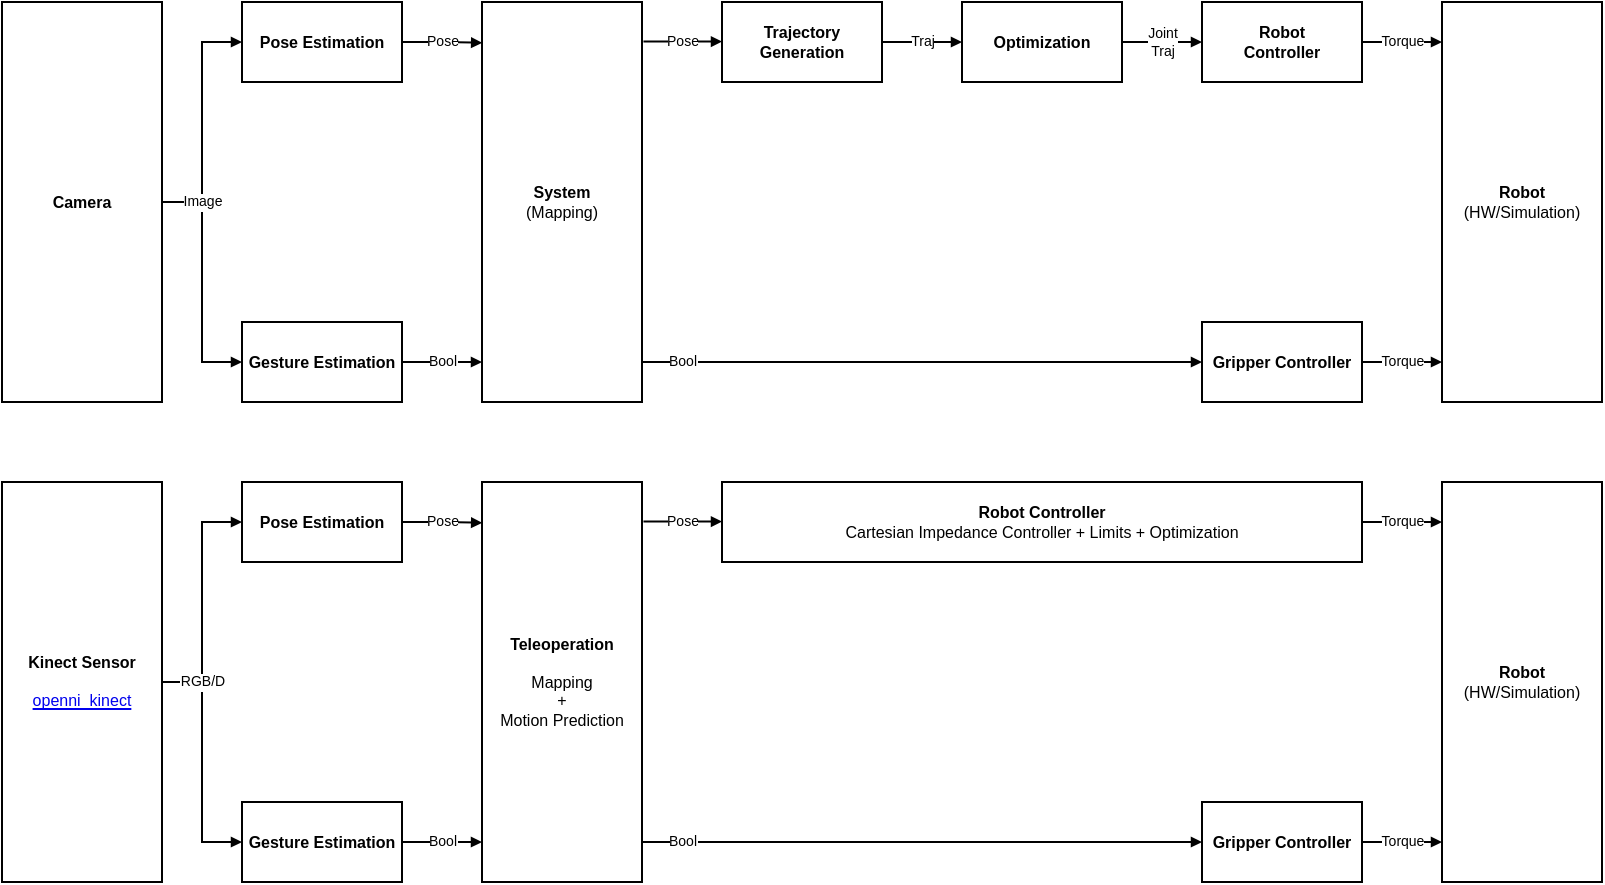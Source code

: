 <mxfile version="16.5.1" type="device"><diagram id="sIKlOXvaTd2bfkBZcvud" name="Page-1"><mxGraphModel dx="1019" dy="699" grid="1" gridSize="10" guides="1" tooltips="1" connect="1" arrows="1" fold="1" page="0" pageScale="1" pageWidth="827" pageHeight="1169" math="1" shadow="0"><root><mxCell id="0"/><mxCell id="1" parent="0"/><mxCell id="rlkqqfEPWnfX4D4rXlER-2" value="Camera" style="rounded=0;whiteSpace=wrap;html=1;fontSize=8;labelBackgroundColor=default;endArrow=block;startArrow=none;startFill=0;endFill=1;endSize=3;fontStyle=1;strokeWidth=1;" parent="1" vertex="1"><mxGeometry x="80" y="80" width="80" height="200" as="geometry"/></mxCell><mxCell id="rlkqqfEPWnfX4D4rXlER-3" value="Pose Estimation" style="rounded=0;whiteSpace=wrap;html=1;fontSize=8;labelBackgroundColor=default;endArrow=block;startArrow=none;startFill=0;endFill=1;endSize=3;fontStyle=1;strokeWidth=1;" parent="1" vertex="1"><mxGeometry x="200" y="80" width="80" height="40" as="geometry"/></mxCell><mxCell id="rlkqqfEPWnfX4D4rXlER-5" value="System&lt;br style=&quot;font-size: 8px&quot;&gt;&lt;span style=&quot;font-weight: normal&quot;&gt;(Mapping)&lt;/span&gt;" style="rounded=0;whiteSpace=wrap;html=1;fontSize=8;labelBackgroundColor=default;endArrow=block;startArrow=none;startFill=0;endFill=1;endSize=3;fontStyle=1;strokeWidth=1;" parent="1" vertex="1"><mxGeometry x="320" y="80" width="80" height="200" as="geometry"/></mxCell><mxCell id="rlkqqfEPWnfX4D4rXlER-28" value="Pose" style="edgeStyle=orthogonalEdgeStyle;rounded=0;orthogonalLoop=1;jettySize=auto;html=1;fontSize=7;startArrow=none;startFill=0;endArrow=block;endFill=1;strokeWidth=1;endSize=3;exitX=1;exitY=0.5;exitDx=0;exitDy=0;entryX=0.001;entryY=0.102;entryDx=0;entryDy=0;entryPerimeter=0;" parent="1" source="rlkqqfEPWnfX4D4rXlER-3" target="rlkqqfEPWnfX4D4rXlER-5" edge="1"><mxGeometry relative="1" as="geometry"><Array as="points"/></mxGeometry></mxCell><mxCell id="rlkqqfEPWnfX4D4rXlER-6" value="Trajectory&lt;br style=&quot;font-size: 8px;&quot;&gt;Generation" style="rounded=0;whiteSpace=wrap;html=1;fontSize=8;labelBackgroundColor=default;endArrow=block;startArrow=none;startFill=0;endFill=1;endSize=3;fontStyle=1;strokeWidth=1;" parent="1" vertex="1"><mxGeometry x="440" y="80" width="80" height="40" as="geometry"/></mxCell><mxCell id="rlkqqfEPWnfX4D4rXlER-12" value="Pose" style="edgeStyle=orthogonalEdgeStyle;rounded=0;orthogonalLoop=1;jettySize=auto;html=1;fontSize=7;endArrow=block;startArrow=none;startFill=0;endFill=1;endSize=3;entryX=0;entryY=0.5;entryDx=0;entryDy=0;exitX=1.009;exitY=0.099;exitDx=0;exitDy=0;exitPerimeter=0;spacing=2;strokeWidth=1;" parent="1" source="rlkqqfEPWnfX4D4rXlER-5" target="rlkqqfEPWnfX4D4rXlER-6" edge="1"><mxGeometry relative="1" as="geometry"><mxPoint x="320" y="100" as="sourcePoint"/><Array as="points"/></mxGeometry></mxCell><mxCell id="rlkqqfEPWnfX4D4rXlER-7" value="Optimization" style="rounded=0;whiteSpace=wrap;html=1;fontSize=8;labelBackgroundColor=default;endArrow=block;startArrow=none;startFill=0;endFill=1;endSize=3;fontStyle=1;strokeWidth=1;" parent="1" vertex="1"><mxGeometry x="560" y="80" width="80" height="40" as="geometry"/></mxCell><mxCell id="rlkqqfEPWnfX4D4rXlER-23" value="Traj" style="edgeStyle=orthogonalEdgeStyle;rounded=0;orthogonalLoop=1;jettySize=auto;html=1;fontSize=7;startArrow=none;startFill=0;endArrow=block;endFill=1;endSize=3;strokeWidth=1;" parent="1" source="rlkqqfEPWnfX4D4rXlER-6" target="rlkqqfEPWnfX4D4rXlER-7" edge="1"><mxGeometry relative="1" as="geometry"/></mxCell><mxCell id="rlkqqfEPWnfX4D4rXlER-29" value="Bool" style="edgeStyle=orthogonalEdgeStyle;rounded=0;orthogonalLoop=1;jettySize=auto;html=1;fontSize=7;startArrow=none;startFill=0;endArrow=block;endFill=1;entryX=0;entryY=0.9;entryDx=0;entryDy=0;entryPerimeter=0;endSize=3;strokeWidth=1;" parent="1" source="rlkqqfEPWnfX4D4rXlER-8" target="rlkqqfEPWnfX4D4rXlER-5" edge="1"><mxGeometry relative="1" as="geometry"/></mxCell><mxCell id="rlkqqfEPWnfX4D4rXlER-8" value="Gesture Estimation" style="rounded=0;whiteSpace=wrap;html=1;fontSize=8;labelBackgroundColor=default;endArrow=block;startArrow=none;startFill=0;endFill=1;endSize=3;fontStyle=1;strokeWidth=1;" parent="1" vertex="1"><mxGeometry x="200" y="240" width="80" height="40" as="geometry"/></mxCell><mxCell id="rlkqqfEPWnfX4D4rXlER-27" style="edgeStyle=orthogonalEdgeStyle;rounded=0;orthogonalLoop=1;jettySize=auto;html=1;entryX=0;entryY=0.5;entryDx=0;entryDy=0;fontSize=7;startArrow=none;startFill=0;endArrow=block;endFill=1;endSize=3;strokeWidth=1;" parent="1" source="rlkqqfEPWnfX4D4rXlER-2" target="rlkqqfEPWnfX4D4rXlER-8" edge="1"><mxGeometry relative="1" as="geometry"/></mxCell><mxCell id="rlkqqfEPWnfX4D4rXlER-14" value="Robot&lt;br style=&quot;font-size: 8px;&quot;&gt;Controller" style="rounded=0;whiteSpace=wrap;html=1;fontSize=8;labelBackgroundColor=default;endArrow=block;startArrow=none;startFill=0;endFill=1;endSize=3;fontStyle=1;strokeWidth=1;" parent="1" vertex="1"><mxGeometry x="680" y="80" width="80" height="40" as="geometry"/></mxCell><mxCell id="rlkqqfEPWnfX4D4rXlER-31" value="Joint&lt;br&gt;Traj" style="edgeStyle=orthogonalEdgeStyle;rounded=0;orthogonalLoop=1;jettySize=auto;html=1;fontSize=7;startArrow=none;startFill=0;endArrow=block;endFill=1;endSize=3;strokeWidth=1;labelBackgroundColor=default;" parent="1" source="rlkqqfEPWnfX4D4rXlER-7" target="rlkqqfEPWnfX4D4rXlER-14" edge="1"><mxGeometry relative="1" as="geometry"/></mxCell><mxCell id="rlkqqfEPWnfX4D4rXlER-15" value="Gripper Controller" style="rounded=0;whiteSpace=wrap;html=1;fontSize=8;labelBackgroundColor=default;endArrow=block;startArrow=none;startFill=0;endFill=1;endSize=3;fontStyle=1;strokeWidth=1;" parent="1" vertex="1"><mxGeometry x="680" y="240" width="80" height="40" as="geometry"/></mxCell><mxCell id="rlkqqfEPWnfX4D4rXlER-25" style="edgeStyle=orthogonalEdgeStyle;rounded=0;orthogonalLoop=1;jettySize=auto;html=1;entryX=0;entryY=0.5;entryDx=0;entryDy=0;fontSize=7;startArrow=none;startFill=0;endArrow=block;endFill=1;endSize=3;strokeWidth=1;spacing=2;" parent="1" source="rlkqqfEPWnfX4D4rXlER-5" target="rlkqqfEPWnfX4D4rXlER-15" edge="1"><mxGeometry relative="1" as="geometry"><Array as="points"><mxPoint x="430" y="260"/><mxPoint x="430" y="260"/></Array></mxGeometry></mxCell><mxCell id="9_P7Z_3akrhzbT0EV4F8-1" value="Bool&lt;br style=&quot;font-size: 7px;&quot;&gt;" style="edgeLabel;html=1;align=center;verticalAlign=middle;resizable=0;points=[];fontSize=7;" parent="rlkqqfEPWnfX4D4rXlER-25" vertex="1" connectable="0"><mxGeometry x="-0.063" y="1" relative="1" as="geometry"><mxPoint x="-111" y="1" as="offset"/></mxGeometry></mxCell><mxCell id="rlkqqfEPWnfX4D4rXlER-16" value="Robot&lt;br&gt;&lt;span style=&quot;font-weight: normal&quot;&gt;(HW/Simulation)&lt;/span&gt;" style="rounded=0;whiteSpace=wrap;html=1;fontSize=8;labelBackgroundColor=default;endArrow=block;startArrow=none;startFill=0;endFill=1;endSize=3;fontStyle=1;strokeWidth=1;" parent="1" vertex="1"><mxGeometry x="800" y="80" width="80" height="200" as="geometry"/></mxCell><mxCell id="rlkqqfEPWnfX4D4rXlER-17" value="Torque" style="edgeStyle=orthogonalEdgeStyle;rounded=0;orthogonalLoop=1;jettySize=auto;html=1;fontSize=7;endArrow=block;startArrow=none;startFill=0;endFill=1;endSize=3;entryX=0;entryY=0.1;entryDx=0;entryDy=0;entryPerimeter=0;strokeWidth=1;" parent="1" source="rlkqqfEPWnfX4D4rXlER-14" target="rlkqqfEPWnfX4D4rXlER-16" edge="1"><mxGeometry relative="1" as="geometry"><mxPoint x="790" y="100" as="targetPoint"/></mxGeometry></mxCell><mxCell id="rlkqqfEPWnfX4D4rXlER-18" value="Torque" style="edgeStyle=orthogonalEdgeStyle;rounded=0;orthogonalLoop=1;jettySize=auto;html=1;fontSize=7;endArrow=block;startArrow=none;startFill=0;endFill=1;endSize=3;strokeWidth=1;" parent="1" source="rlkqqfEPWnfX4D4rXlER-15" target="rlkqqfEPWnfX4D4rXlER-16" edge="1"><mxGeometry relative="1" as="geometry"><Array as="points"><mxPoint x="790" y="260"/><mxPoint x="790" y="260"/></Array></mxGeometry></mxCell><mxCell id="rlkqqfEPWnfX4D4rXlER-4" value="Image" style="edgeStyle=orthogonalEdgeStyle;rounded=0;orthogonalLoop=1;jettySize=auto;html=1;fontSize=7;exitX=1;exitY=0.5;exitDx=0;exitDy=0;endArrow=block;startArrow=none;startFill=0;endFill=1;endSize=3;strokeWidth=1;" parent="1" source="rlkqqfEPWnfX4D4rXlER-2" edge="1"><mxGeometry x="-0.666" relative="1" as="geometry"><mxPoint x="200" y="100" as="targetPoint"/><Array as="points"><mxPoint x="180" y="180"/><mxPoint x="180" y="100"/></Array><mxPoint as="offset"/></mxGeometry></mxCell><mxCell id="Evp4Yc5F_K5RJVZXhbJY-1" value="Kinect Sensor&lt;br&gt;&lt;br&gt;&lt;a class=&quot;backlink&quot; href=&quot;https://wiki.ros.org/action/fullsearch/openni_kinect?action=fullsearch&amp;amp;context=180&amp;amp;value=linkto%3A%22openni_kinect%22&quot; title=&quot;Click to do a full-text search for this title&quot; style=&quot;font-weight: normal&quot;&gt;openni_kinect&lt;/a&gt;" style="rounded=0;whiteSpace=wrap;html=1;fontSize=8;labelBackgroundColor=default;endArrow=block;startArrow=none;startFill=0;endFill=1;endSize=3;fontStyle=1;strokeWidth=1;" vertex="1" parent="1"><mxGeometry x="80" y="320" width="80" height="200" as="geometry"/></mxCell><mxCell id="Evp4Yc5F_K5RJVZXhbJY-2" value="Pose Estimation" style="rounded=0;whiteSpace=wrap;html=1;fontSize=8;labelBackgroundColor=default;endArrow=block;startArrow=none;startFill=0;endFill=1;endSize=3;fontStyle=1;strokeWidth=1;" vertex="1" parent="1"><mxGeometry x="200" y="320" width="80" height="40" as="geometry"/></mxCell><mxCell id="Evp4Yc5F_K5RJVZXhbJY-3" value="Teleoperation&lt;br&gt;&lt;br style=&quot;font-size: 8px&quot;&gt;&lt;span style=&quot;font-weight: normal&quot;&gt;Mapping&lt;br&gt;+&lt;br&gt;Motion Prediction&lt;/span&gt;" style="rounded=0;whiteSpace=wrap;html=1;fontSize=8;labelBackgroundColor=default;endArrow=block;startArrow=none;startFill=0;endFill=1;endSize=3;fontStyle=1;strokeWidth=1;" vertex="1" parent="1"><mxGeometry x="320" y="320" width="80" height="200" as="geometry"/></mxCell><mxCell id="Evp4Yc5F_K5RJVZXhbJY-4" value="Pose" style="edgeStyle=orthogonalEdgeStyle;rounded=0;orthogonalLoop=1;jettySize=auto;html=1;fontSize=7;startArrow=none;startFill=0;endArrow=block;endFill=1;strokeWidth=1;endSize=3;exitX=1;exitY=0.5;exitDx=0;exitDy=0;entryX=0.001;entryY=0.102;entryDx=0;entryDy=0;entryPerimeter=0;" edge="1" source="Evp4Yc5F_K5RJVZXhbJY-2" target="Evp4Yc5F_K5RJVZXhbJY-3" parent="1"><mxGeometry relative="1" as="geometry"><Array as="points"/></mxGeometry></mxCell><mxCell id="Evp4Yc5F_K5RJVZXhbJY-6" value="Pose" style="edgeStyle=orthogonalEdgeStyle;rounded=0;orthogonalLoop=1;jettySize=auto;html=1;fontSize=7;endArrow=block;startArrow=none;startFill=0;endFill=1;endSize=3;entryX=0;entryY=0.5;entryDx=0;entryDy=0;exitX=1.009;exitY=0.099;exitDx=0;exitDy=0;exitPerimeter=0;spacing=2;strokeWidth=1;" edge="1" source="Evp4Yc5F_K5RJVZXhbJY-3" parent="1"><mxGeometry relative="1" as="geometry"><mxPoint x="320" y="340" as="sourcePoint"/><Array as="points"/><mxPoint x="440" y="340" as="targetPoint"/></mxGeometry></mxCell><mxCell id="Evp4Yc5F_K5RJVZXhbJY-8" value="Traj" style="edgeStyle=orthogonalEdgeStyle;rounded=0;orthogonalLoop=1;jettySize=auto;html=1;fontSize=7;startArrow=none;startFill=0;endArrow=block;endFill=1;endSize=3;strokeWidth=1;" edge="1" target="Evp4Yc5F_K5RJVZXhbJY-7" parent="1"><mxGeometry relative="1" as="geometry"><mxPoint x="520" y="340" as="sourcePoint"/></mxGeometry></mxCell><mxCell id="Evp4Yc5F_K5RJVZXhbJY-9" value="Bool" style="edgeStyle=orthogonalEdgeStyle;rounded=0;orthogonalLoop=1;jettySize=auto;html=1;fontSize=7;startArrow=none;startFill=0;endArrow=block;endFill=1;entryX=0;entryY=0.9;entryDx=0;entryDy=0;entryPerimeter=0;endSize=3;strokeWidth=1;" edge="1" source="Evp4Yc5F_K5RJVZXhbJY-10" target="Evp4Yc5F_K5RJVZXhbJY-3" parent="1"><mxGeometry relative="1" as="geometry"/></mxCell><mxCell id="Evp4Yc5F_K5RJVZXhbJY-10" value="Gesture Estimation" style="rounded=0;whiteSpace=wrap;html=1;fontSize=8;labelBackgroundColor=default;endArrow=block;startArrow=none;startFill=0;endFill=1;endSize=3;fontStyle=1;strokeWidth=1;" vertex="1" parent="1"><mxGeometry x="200" y="480" width="80" height="40" as="geometry"/></mxCell><mxCell id="Evp4Yc5F_K5RJVZXhbJY-11" style="edgeStyle=orthogonalEdgeStyle;rounded=0;orthogonalLoop=1;jettySize=auto;html=1;entryX=0;entryY=0.5;entryDx=0;entryDy=0;fontSize=7;startArrow=none;startFill=0;endArrow=block;endFill=1;endSize=3;strokeWidth=1;" edge="1" source="Evp4Yc5F_K5RJVZXhbJY-1" target="Evp4Yc5F_K5RJVZXhbJY-10" parent="1"><mxGeometry relative="1" as="geometry"/></mxCell><mxCell id="Evp4Yc5F_K5RJVZXhbJY-12" value="Robot Controller&lt;br&gt;&lt;span style=&quot;font-weight: normal&quot;&gt;Cartesian Impedance Controller + Limits + Optimization&lt;/span&gt;" style="rounded=0;whiteSpace=wrap;html=1;fontSize=8;labelBackgroundColor=default;endArrow=block;startArrow=none;startFill=0;endFill=1;endSize=3;fontStyle=1;strokeWidth=1;" vertex="1" parent="1"><mxGeometry x="440" y="320" width="320" height="40" as="geometry"/></mxCell><mxCell id="Evp4Yc5F_K5RJVZXhbJY-14" value="Gripper Controller" style="rounded=0;whiteSpace=wrap;html=1;fontSize=8;labelBackgroundColor=default;endArrow=block;startArrow=none;startFill=0;endFill=1;endSize=3;fontStyle=1;strokeWidth=1;" vertex="1" parent="1"><mxGeometry x="680" y="480" width="80" height="40" as="geometry"/></mxCell><mxCell id="Evp4Yc5F_K5RJVZXhbJY-15" style="edgeStyle=orthogonalEdgeStyle;rounded=0;orthogonalLoop=1;jettySize=auto;html=1;entryX=0;entryY=0.5;entryDx=0;entryDy=0;fontSize=7;startArrow=none;startFill=0;endArrow=block;endFill=1;endSize=3;strokeWidth=1;spacing=2;" edge="1" source="Evp4Yc5F_K5RJVZXhbJY-3" target="Evp4Yc5F_K5RJVZXhbJY-14" parent="1"><mxGeometry relative="1" as="geometry"><Array as="points"><mxPoint x="430" y="500"/><mxPoint x="430" y="500"/></Array></mxGeometry></mxCell><mxCell id="Evp4Yc5F_K5RJVZXhbJY-16" value="Bool&lt;br style=&quot;font-size: 7px;&quot;&gt;" style="edgeLabel;html=1;align=center;verticalAlign=middle;resizable=0;points=[];fontSize=7;" vertex="1" connectable="0" parent="Evp4Yc5F_K5RJVZXhbJY-15"><mxGeometry x="-0.063" y="1" relative="1" as="geometry"><mxPoint x="-111" y="1" as="offset"/></mxGeometry></mxCell><mxCell id="Evp4Yc5F_K5RJVZXhbJY-17" value="Robot&lt;br&gt;&lt;span style=&quot;font-weight: normal&quot;&gt;(HW/Simulation)&lt;/span&gt;" style="rounded=0;whiteSpace=wrap;html=1;fontSize=8;labelBackgroundColor=default;endArrow=block;startArrow=none;startFill=0;endFill=1;endSize=3;fontStyle=1;strokeWidth=1;" vertex="1" parent="1"><mxGeometry x="800" y="320" width="80" height="200" as="geometry"/></mxCell><mxCell id="Evp4Yc5F_K5RJVZXhbJY-18" value="Torque" style="edgeStyle=orthogonalEdgeStyle;rounded=0;orthogonalLoop=1;jettySize=auto;html=1;fontSize=7;endArrow=block;startArrow=none;startFill=0;endFill=1;endSize=3;entryX=0;entryY=0.1;entryDx=0;entryDy=0;entryPerimeter=0;strokeWidth=1;" edge="1" source="Evp4Yc5F_K5RJVZXhbJY-12" target="Evp4Yc5F_K5RJVZXhbJY-17" parent="1"><mxGeometry relative="1" as="geometry"><mxPoint x="790" y="340" as="targetPoint"/></mxGeometry></mxCell><mxCell id="Evp4Yc5F_K5RJVZXhbJY-19" value="Torque" style="edgeStyle=orthogonalEdgeStyle;rounded=0;orthogonalLoop=1;jettySize=auto;html=1;fontSize=7;endArrow=block;startArrow=none;startFill=0;endFill=1;endSize=3;strokeWidth=1;" edge="1" source="Evp4Yc5F_K5RJVZXhbJY-14" target="Evp4Yc5F_K5RJVZXhbJY-17" parent="1"><mxGeometry relative="1" as="geometry"><Array as="points"><mxPoint x="790" y="500"/><mxPoint x="790" y="500"/></Array></mxGeometry></mxCell><mxCell id="Evp4Yc5F_K5RJVZXhbJY-20" value="RGB/D" style="edgeStyle=orthogonalEdgeStyle;rounded=0;orthogonalLoop=1;jettySize=auto;html=1;fontSize=7;exitX=1;exitY=0.5;exitDx=0;exitDy=0;endArrow=block;startArrow=none;startFill=0;endFill=1;endSize=3;strokeWidth=1;" edge="1" source="Evp4Yc5F_K5RJVZXhbJY-1" parent="1"><mxGeometry x="-0.666" relative="1" as="geometry"><mxPoint x="200" y="340" as="targetPoint"/><Array as="points"><mxPoint x="180" y="420"/><mxPoint x="180" y="340"/></Array><mxPoint as="offset"/></mxGeometry></mxCell></root></mxGraphModel></diagram></mxfile>
